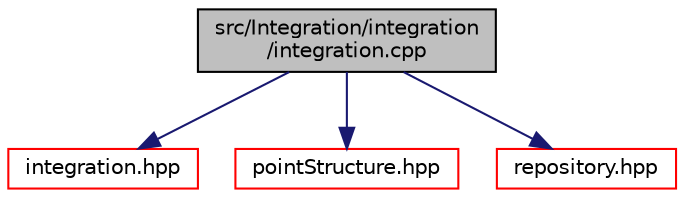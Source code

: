 digraph "src/Integration/integration/integration.cpp"
{
 // LATEX_PDF_SIZE
  edge [fontname="Helvetica",fontsize="10",labelfontname="Helvetica",labelfontsize="10"];
  node [fontname="Helvetica",fontsize="10",shape=record];
  Node1 [label="src/Integration/integration\l/integration.cpp",height=0.2,width=0.4,color="black", fillcolor="grey75", style="filled", fontcolor="black",tooltip=" "];
  Node1 -> Node2 [color="midnightblue",fontsize="10",style="solid",fontname="Helvetica"];
  Node2 [label="integration.hpp",height=0.2,width=0.4,color="red", fillcolor="white", style="filled",URL="$integration_8hpp.html",tooltip=" "];
  Node1 -> Node88 [color="midnightblue",fontsize="10",style="solid",fontname="Helvetica"];
  Node88 [label="pointStructure.hpp",height=0.2,width=0.4,color="red", fillcolor="white", style="filled",URL="$pointStructure_8hpp.html",tooltip=" "];
  Node1 -> Node156 [color="midnightblue",fontsize="10",style="solid",fontname="Helvetica"];
  Node156 [label="repository.hpp",height=0.2,width=0.4,color="red", fillcolor="white", style="filled",URL="$repository_8hpp.html",tooltip=" "];
}

